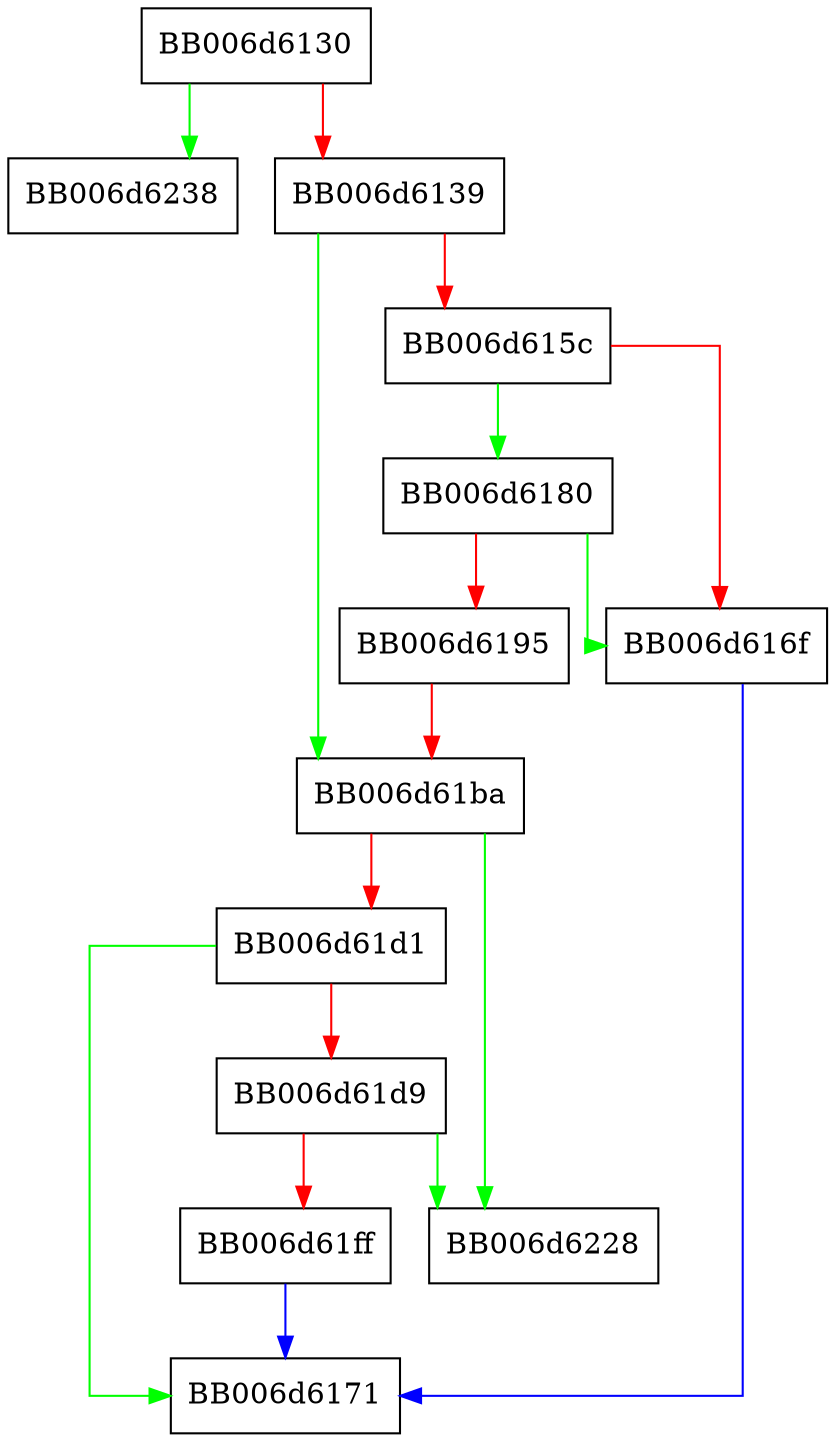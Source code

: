 digraph x448_set_params {
  node [shape="box"];
  graph [splines=ortho];
  BB006d6130 -> BB006d6238 [color="green"];
  BB006d6130 -> BB006d6139 [color="red"];
  BB006d6139 -> BB006d61ba [color="green"];
  BB006d6139 -> BB006d615c [color="red"];
  BB006d615c -> BB006d6180 [color="green"];
  BB006d615c -> BB006d616f [color="red"];
  BB006d616f -> BB006d6171 [color="blue"];
  BB006d6180 -> BB006d616f [color="green"];
  BB006d6180 -> BB006d6195 [color="red"];
  BB006d6195 -> BB006d61ba [color="red"];
  BB006d61ba -> BB006d6228 [color="green"];
  BB006d61ba -> BB006d61d1 [color="red"];
  BB006d61d1 -> BB006d6171 [color="green"];
  BB006d61d1 -> BB006d61d9 [color="red"];
  BB006d61d9 -> BB006d6228 [color="green"];
  BB006d61d9 -> BB006d61ff [color="red"];
  BB006d61ff -> BB006d6171 [color="blue"];
}